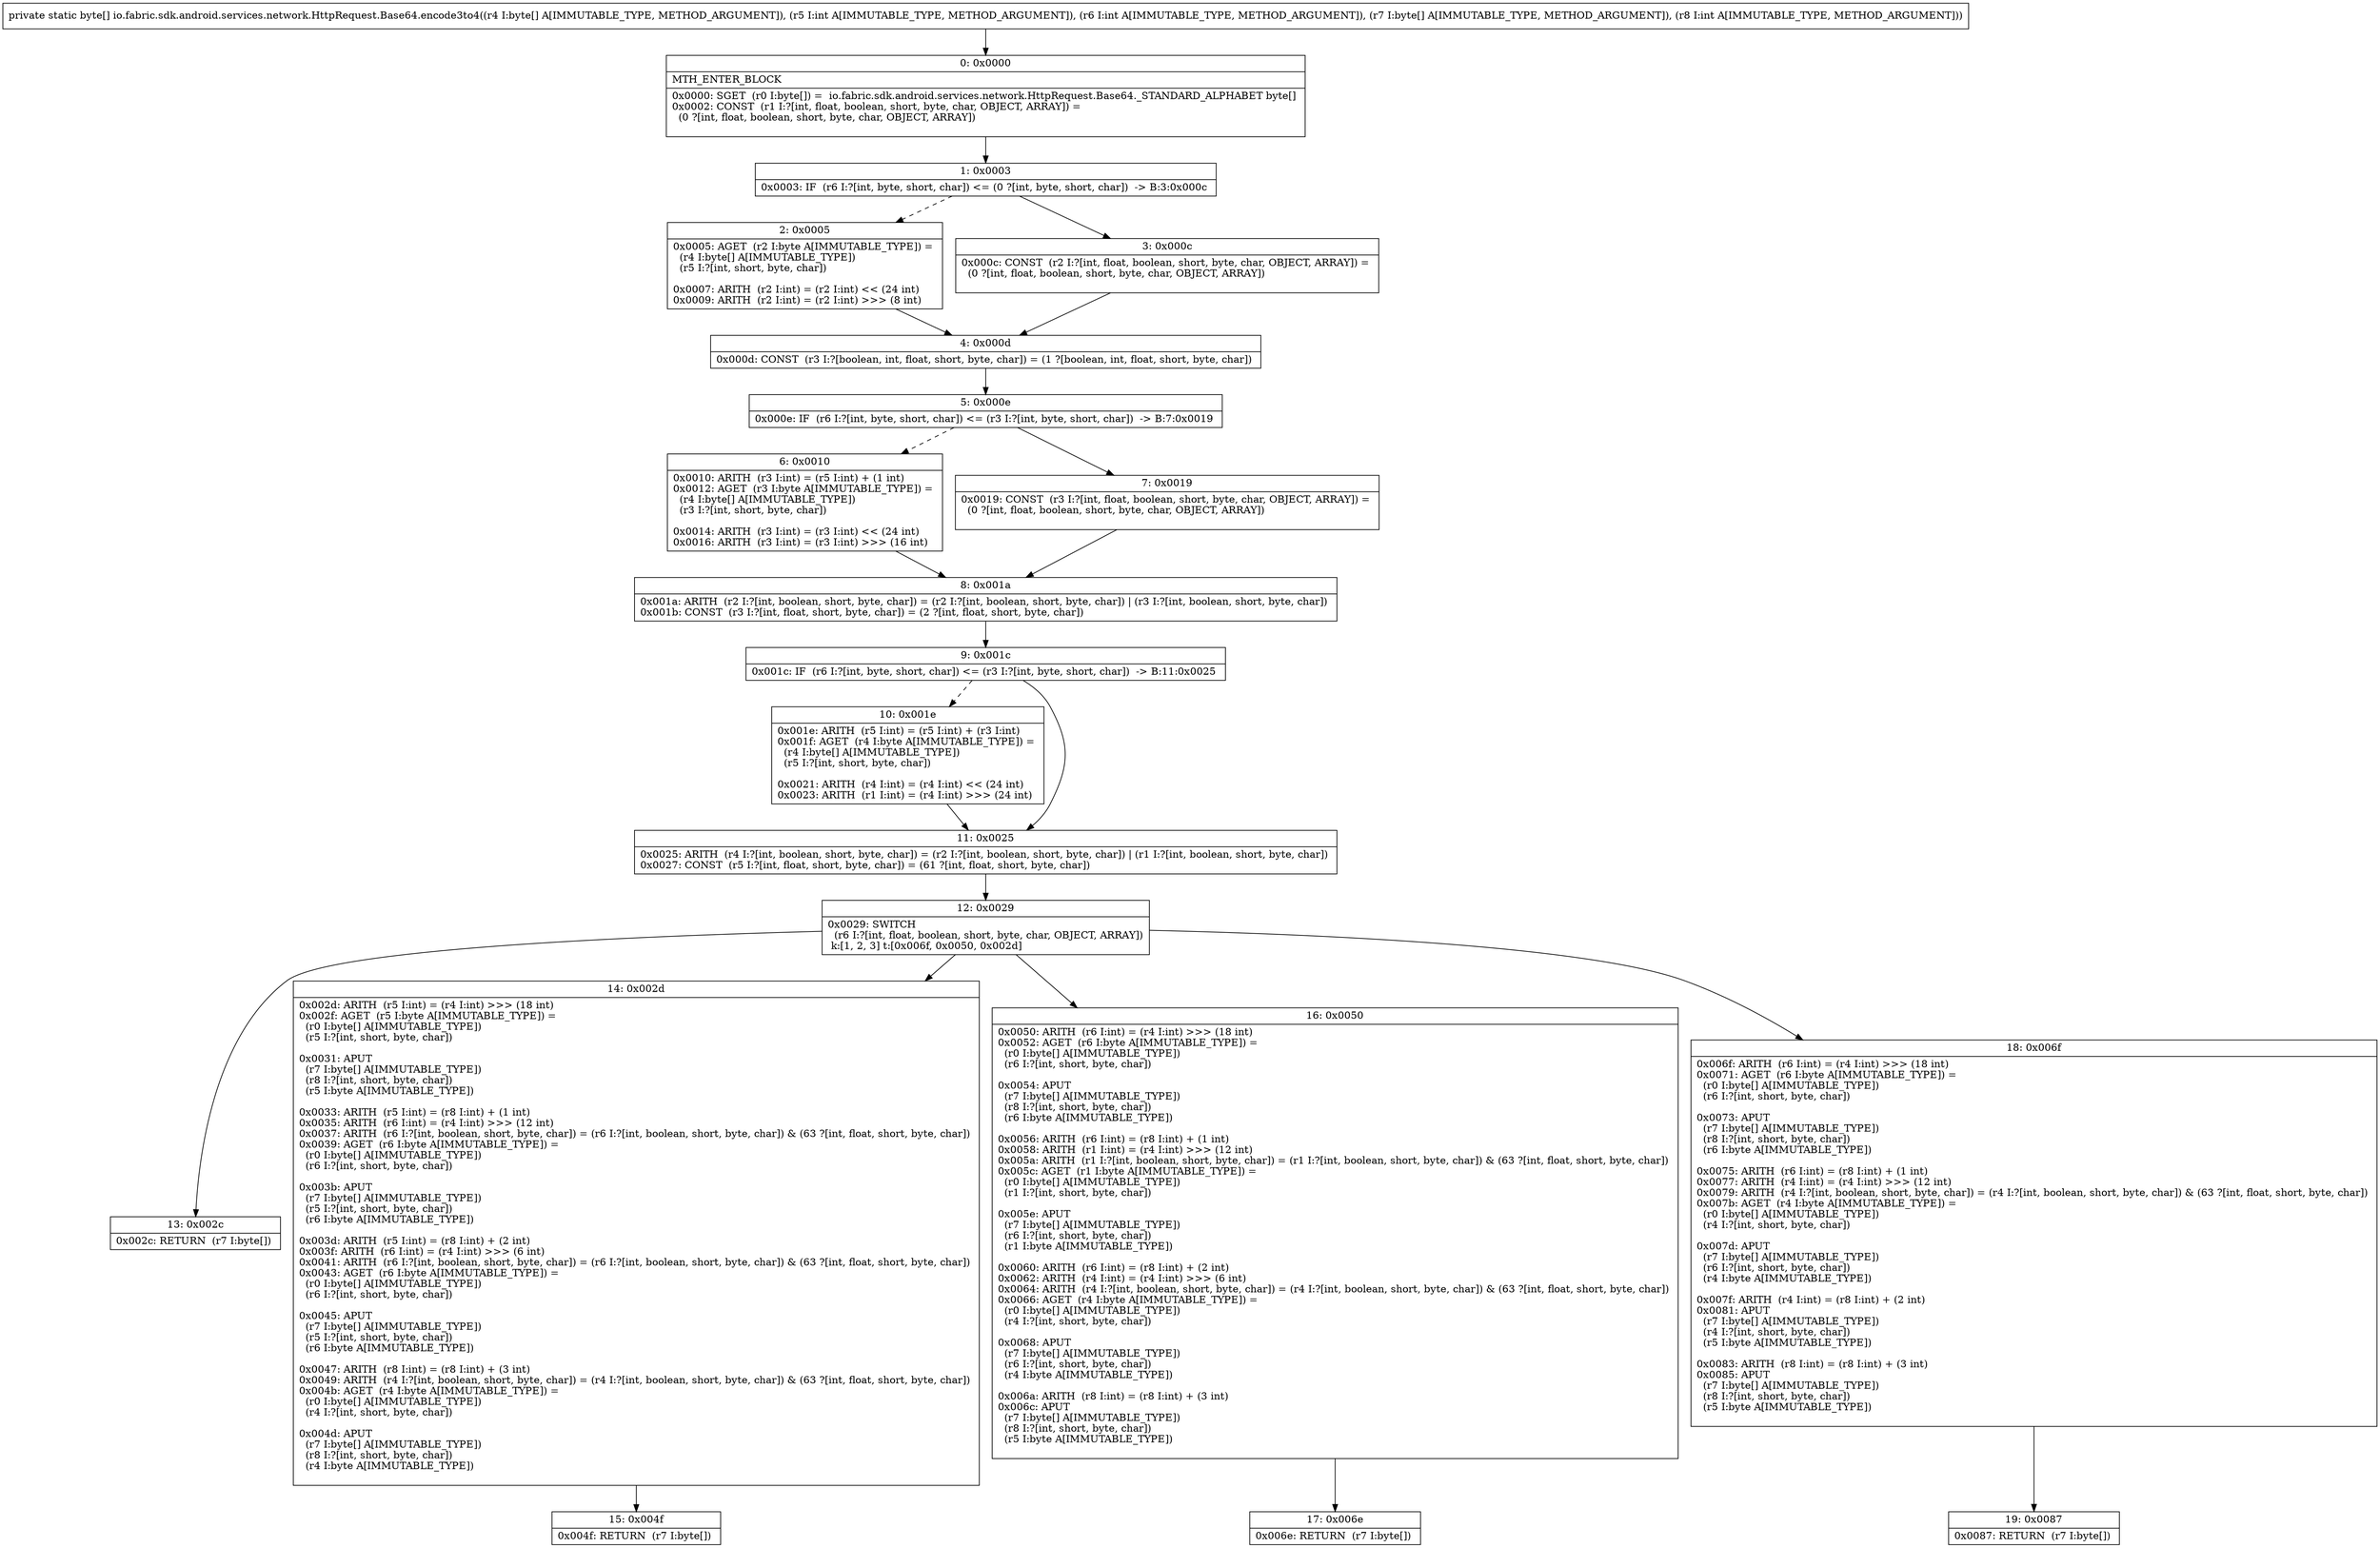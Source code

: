 digraph "CFG forio.fabric.sdk.android.services.network.HttpRequest.Base64.encode3to4([BII[BI)[B" {
Node_0 [shape=record,label="{0\:\ 0x0000|MTH_ENTER_BLOCK\l|0x0000: SGET  (r0 I:byte[]) =  io.fabric.sdk.android.services.network.HttpRequest.Base64._STANDARD_ALPHABET byte[] \l0x0002: CONST  (r1 I:?[int, float, boolean, short, byte, char, OBJECT, ARRAY]) = \l  (0 ?[int, float, boolean, short, byte, char, OBJECT, ARRAY])\l \l}"];
Node_1 [shape=record,label="{1\:\ 0x0003|0x0003: IF  (r6 I:?[int, byte, short, char]) \<= (0 ?[int, byte, short, char])  \-\> B:3:0x000c \l}"];
Node_2 [shape=record,label="{2\:\ 0x0005|0x0005: AGET  (r2 I:byte A[IMMUTABLE_TYPE]) = \l  (r4 I:byte[] A[IMMUTABLE_TYPE])\l  (r5 I:?[int, short, byte, char])\l \l0x0007: ARITH  (r2 I:int) = (r2 I:int) \<\< (24 int) \l0x0009: ARITH  (r2 I:int) = (r2 I:int) \>\>\> (8 int) \l}"];
Node_3 [shape=record,label="{3\:\ 0x000c|0x000c: CONST  (r2 I:?[int, float, boolean, short, byte, char, OBJECT, ARRAY]) = \l  (0 ?[int, float, boolean, short, byte, char, OBJECT, ARRAY])\l \l}"];
Node_4 [shape=record,label="{4\:\ 0x000d|0x000d: CONST  (r3 I:?[boolean, int, float, short, byte, char]) = (1 ?[boolean, int, float, short, byte, char]) \l}"];
Node_5 [shape=record,label="{5\:\ 0x000e|0x000e: IF  (r6 I:?[int, byte, short, char]) \<= (r3 I:?[int, byte, short, char])  \-\> B:7:0x0019 \l}"];
Node_6 [shape=record,label="{6\:\ 0x0010|0x0010: ARITH  (r3 I:int) = (r5 I:int) + (1 int) \l0x0012: AGET  (r3 I:byte A[IMMUTABLE_TYPE]) = \l  (r4 I:byte[] A[IMMUTABLE_TYPE])\l  (r3 I:?[int, short, byte, char])\l \l0x0014: ARITH  (r3 I:int) = (r3 I:int) \<\< (24 int) \l0x0016: ARITH  (r3 I:int) = (r3 I:int) \>\>\> (16 int) \l}"];
Node_7 [shape=record,label="{7\:\ 0x0019|0x0019: CONST  (r3 I:?[int, float, boolean, short, byte, char, OBJECT, ARRAY]) = \l  (0 ?[int, float, boolean, short, byte, char, OBJECT, ARRAY])\l \l}"];
Node_8 [shape=record,label="{8\:\ 0x001a|0x001a: ARITH  (r2 I:?[int, boolean, short, byte, char]) = (r2 I:?[int, boolean, short, byte, char]) \| (r3 I:?[int, boolean, short, byte, char]) \l0x001b: CONST  (r3 I:?[int, float, short, byte, char]) = (2 ?[int, float, short, byte, char]) \l}"];
Node_9 [shape=record,label="{9\:\ 0x001c|0x001c: IF  (r6 I:?[int, byte, short, char]) \<= (r3 I:?[int, byte, short, char])  \-\> B:11:0x0025 \l}"];
Node_10 [shape=record,label="{10\:\ 0x001e|0x001e: ARITH  (r5 I:int) = (r5 I:int) + (r3 I:int) \l0x001f: AGET  (r4 I:byte A[IMMUTABLE_TYPE]) = \l  (r4 I:byte[] A[IMMUTABLE_TYPE])\l  (r5 I:?[int, short, byte, char])\l \l0x0021: ARITH  (r4 I:int) = (r4 I:int) \<\< (24 int) \l0x0023: ARITH  (r1 I:int) = (r4 I:int) \>\>\> (24 int) \l}"];
Node_11 [shape=record,label="{11\:\ 0x0025|0x0025: ARITH  (r4 I:?[int, boolean, short, byte, char]) = (r2 I:?[int, boolean, short, byte, char]) \| (r1 I:?[int, boolean, short, byte, char]) \l0x0027: CONST  (r5 I:?[int, float, short, byte, char]) = (61 ?[int, float, short, byte, char]) \l}"];
Node_12 [shape=record,label="{12\:\ 0x0029|0x0029: SWITCH  \l  (r6 I:?[int, float, boolean, short, byte, char, OBJECT, ARRAY])\l k:[1, 2, 3] t:[0x006f, 0x0050, 0x002d] \l}"];
Node_13 [shape=record,label="{13\:\ 0x002c|0x002c: RETURN  (r7 I:byte[]) \l}"];
Node_14 [shape=record,label="{14\:\ 0x002d|0x002d: ARITH  (r5 I:int) = (r4 I:int) \>\>\> (18 int) \l0x002f: AGET  (r5 I:byte A[IMMUTABLE_TYPE]) = \l  (r0 I:byte[] A[IMMUTABLE_TYPE])\l  (r5 I:?[int, short, byte, char])\l \l0x0031: APUT  \l  (r7 I:byte[] A[IMMUTABLE_TYPE])\l  (r8 I:?[int, short, byte, char])\l  (r5 I:byte A[IMMUTABLE_TYPE])\l \l0x0033: ARITH  (r5 I:int) = (r8 I:int) + (1 int) \l0x0035: ARITH  (r6 I:int) = (r4 I:int) \>\>\> (12 int) \l0x0037: ARITH  (r6 I:?[int, boolean, short, byte, char]) = (r6 I:?[int, boolean, short, byte, char]) & (63 ?[int, float, short, byte, char]) \l0x0039: AGET  (r6 I:byte A[IMMUTABLE_TYPE]) = \l  (r0 I:byte[] A[IMMUTABLE_TYPE])\l  (r6 I:?[int, short, byte, char])\l \l0x003b: APUT  \l  (r7 I:byte[] A[IMMUTABLE_TYPE])\l  (r5 I:?[int, short, byte, char])\l  (r6 I:byte A[IMMUTABLE_TYPE])\l \l0x003d: ARITH  (r5 I:int) = (r8 I:int) + (2 int) \l0x003f: ARITH  (r6 I:int) = (r4 I:int) \>\>\> (6 int) \l0x0041: ARITH  (r6 I:?[int, boolean, short, byte, char]) = (r6 I:?[int, boolean, short, byte, char]) & (63 ?[int, float, short, byte, char]) \l0x0043: AGET  (r6 I:byte A[IMMUTABLE_TYPE]) = \l  (r0 I:byte[] A[IMMUTABLE_TYPE])\l  (r6 I:?[int, short, byte, char])\l \l0x0045: APUT  \l  (r7 I:byte[] A[IMMUTABLE_TYPE])\l  (r5 I:?[int, short, byte, char])\l  (r6 I:byte A[IMMUTABLE_TYPE])\l \l0x0047: ARITH  (r8 I:int) = (r8 I:int) + (3 int) \l0x0049: ARITH  (r4 I:?[int, boolean, short, byte, char]) = (r4 I:?[int, boolean, short, byte, char]) & (63 ?[int, float, short, byte, char]) \l0x004b: AGET  (r4 I:byte A[IMMUTABLE_TYPE]) = \l  (r0 I:byte[] A[IMMUTABLE_TYPE])\l  (r4 I:?[int, short, byte, char])\l \l0x004d: APUT  \l  (r7 I:byte[] A[IMMUTABLE_TYPE])\l  (r8 I:?[int, short, byte, char])\l  (r4 I:byte A[IMMUTABLE_TYPE])\l \l}"];
Node_15 [shape=record,label="{15\:\ 0x004f|0x004f: RETURN  (r7 I:byte[]) \l}"];
Node_16 [shape=record,label="{16\:\ 0x0050|0x0050: ARITH  (r6 I:int) = (r4 I:int) \>\>\> (18 int) \l0x0052: AGET  (r6 I:byte A[IMMUTABLE_TYPE]) = \l  (r0 I:byte[] A[IMMUTABLE_TYPE])\l  (r6 I:?[int, short, byte, char])\l \l0x0054: APUT  \l  (r7 I:byte[] A[IMMUTABLE_TYPE])\l  (r8 I:?[int, short, byte, char])\l  (r6 I:byte A[IMMUTABLE_TYPE])\l \l0x0056: ARITH  (r6 I:int) = (r8 I:int) + (1 int) \l0x0058: ARITH  (r1 I:int) = (r4 I:int) \>\>\> (12 int) \l0x005a: ARITH  (r1 I:?[int, boolean, short, byte, char]) = (r1 I:?[int, boolean, short, byte, char]) & (63 ?[int, float, short, byte, char]) \l0x005c: AGET  (r1 I:byte A[IMMUTABLE_TYPE]) = \l  (r0 I:byte[] A[IMMUTABLE_TYPE])\l  (r1 I:?[int, short, byte, char])\l \l0x005e: APUT  \l  (r7 I:byte[] A[IMMUTABLE_TYPE])\l  (r6 I:?[int, short, byte, char])\l  (r1 I:byte A[IMMUTABLE_TYPE])\l \l0x0060: ARITH  (r6 I:int) = (r8 I:int) + (2 int) \l0x0062: ARITH  (r4 I:int) = (r4 I:int) \>\>\> (6 int) \l0x0064: ARITH  (r4 I:?[int, boolean, short, byte, char]) = (r4 I:?[int, boolean, short, byte, char]) & (63 ?[int, float, short, byte, char]) \l0x0066: AGET  (r4 I:byte A[IMMUTABLE_TYPE]) = \l  (r0 I:byte[] A[IMMUTABLE_TYPE])\l  (r4 I:?[int, short, byte, char])\l \l0x0068: APUT  \l  (r7 I:byte[] A[IMMUTABLE_TYPE])\l  (r6 I:?[int, short, byte, char])\l  (r4 I:byte A[IMMUTABLE_TYPE])\l \l0x006a: ARITH  (r8 I:int) = (r8 I:int) + (3 int) \l0x006c: APUT  \l  (r7 I:byte[] A[IMMUTABLE_TYPE])\l  (r8 I:?[int, short, byte, char])\l  (r5 I:byte A[IMMUTABLE_TYPE])\l \l}"];
Node_17 [shape=record,label="{17\:\ 0x006e|0x006e: RETURN  (r7 I:byte[]) \l}"];
Node_18 [shape=record,label="{18\:\ 0x006f|0x006f: ARITH  (r6 I:int) = (r4 I:int) \>\>\> (18 int) \l0x0071: AGET  (r6 I:byte A[IMMUTABLE_TYPE]) = \l  (r0 I:byte[] A[IMMUTABLE_TYPE])\l  (r6 I:?[int, short, byte, char])\l \l0x0073: APUT  \l  (r7 I:byte[] A[IMMUTABLE_TYPE])\l  (r8 I:?[int, short, byte, char])\l  (r6 I:byte A[IMMUTABLE_TYPE])\l \l0x0075: ARITH  (r6 I:int) = (r8 I:int) + (1 int) \l0x0077: ARITH  (r4 I:int) = (r4 I:int) \>\>\> (12 int) \l0x0079: ARITH  (r4 I:?[int, boolean, short, byte, char]) = (r4 I:?[int, boolean, short, byte, char]) & (63 ?[int, float, short, byte, char]) \l0x007b: AGET  (r4 I:byte A[IMMUTABLE_TYPE]) = \l  (r0 I:byte[] A[IMMUTABLE_TYPE])\l  (r4 I:?[int, short, byte, char])\l \l0x007d: APUT  \l  (r7 I:byte[] A[IMMUTABLE_TYPE])\l  (r6 I:?[int, short, byte, char])\l  (r4 I:byte A[IMMUTABLE_TYPE])\l \l0x007f: ARITH  (r4 I:int) = (r8 I:int) + (2 int) \l0x0081: APUT  \l  (r7 I:byte[] A[IMMUTABLE_TYPE])\l  (r4 I:?[int, short, byte, char])\l  (r5 I:byte A[IMMUTABLE_TYPE])\l \l0x0083: ARITH  (r8 I:int) = (r8 I:int) + (3 int) \l0x0085: APUT  \l  (r7 I:byte[] A[IMMUTABLE_TYPE])\l  (r8 I:?[int, short, byte, char])\l  (r5 I:byte A[IMMUTABLE_TYPE])\l \l}"];
Node_19 [shape=record,label="{19\:\ 0x0087|0x0087: RETURN  (r7 I:byte[]) \l}"];
MethodNode[shape=record,label="{private static byte[] io.fabric.sdk.android.services.network.HttpRequest.Base64.encode3to4((r4 I:byte[] A[IMMUTABLE_TYPE, METHOD_ARGUMENT]), (r5 I:int A[IMMUTABLE_TYPE, METHOD_ARGUMENT]), (r6 I:int A[IMMUTABLE_TYPE, METHOD_ARGUMENT]), (r7 I:byte[] A[IMMUTABLE_TYPE, METHOD_ARGUMENT]), (r8 I:int A[IMMUTABLE_TYPE, METHOD_ARGUMENT])) }"];
MethodNode -> Node_0;
Node_0 -> Node_1;
Node_1 -> Node_2[style=dashed];
Node_1 -> Node_3;
Node_2 -> Node_4;
Node_3 -> Node_4;
Node_4 -> Node_5;
Node_5 -> Node_6[style=dashed];
Node_5 -> Node_7;
Node_6 -> Node_8;
Node_7 -> Node_8;
Node_8 -> Node_9;
Node_9 -> Node_10[style=dashed];
Node_9 -> Node_11;
Node_10 -> Node_11;
Node_11 -> Node_12;
Node_12 -> Node_13;
Node_12 -> Node_14;
Node_12 -> Node_16;
Node_12 -> Node_18;
Node_14 -> Node_15;
Node_16 -> Node_17;
Node_18 -> Node_19;
}

